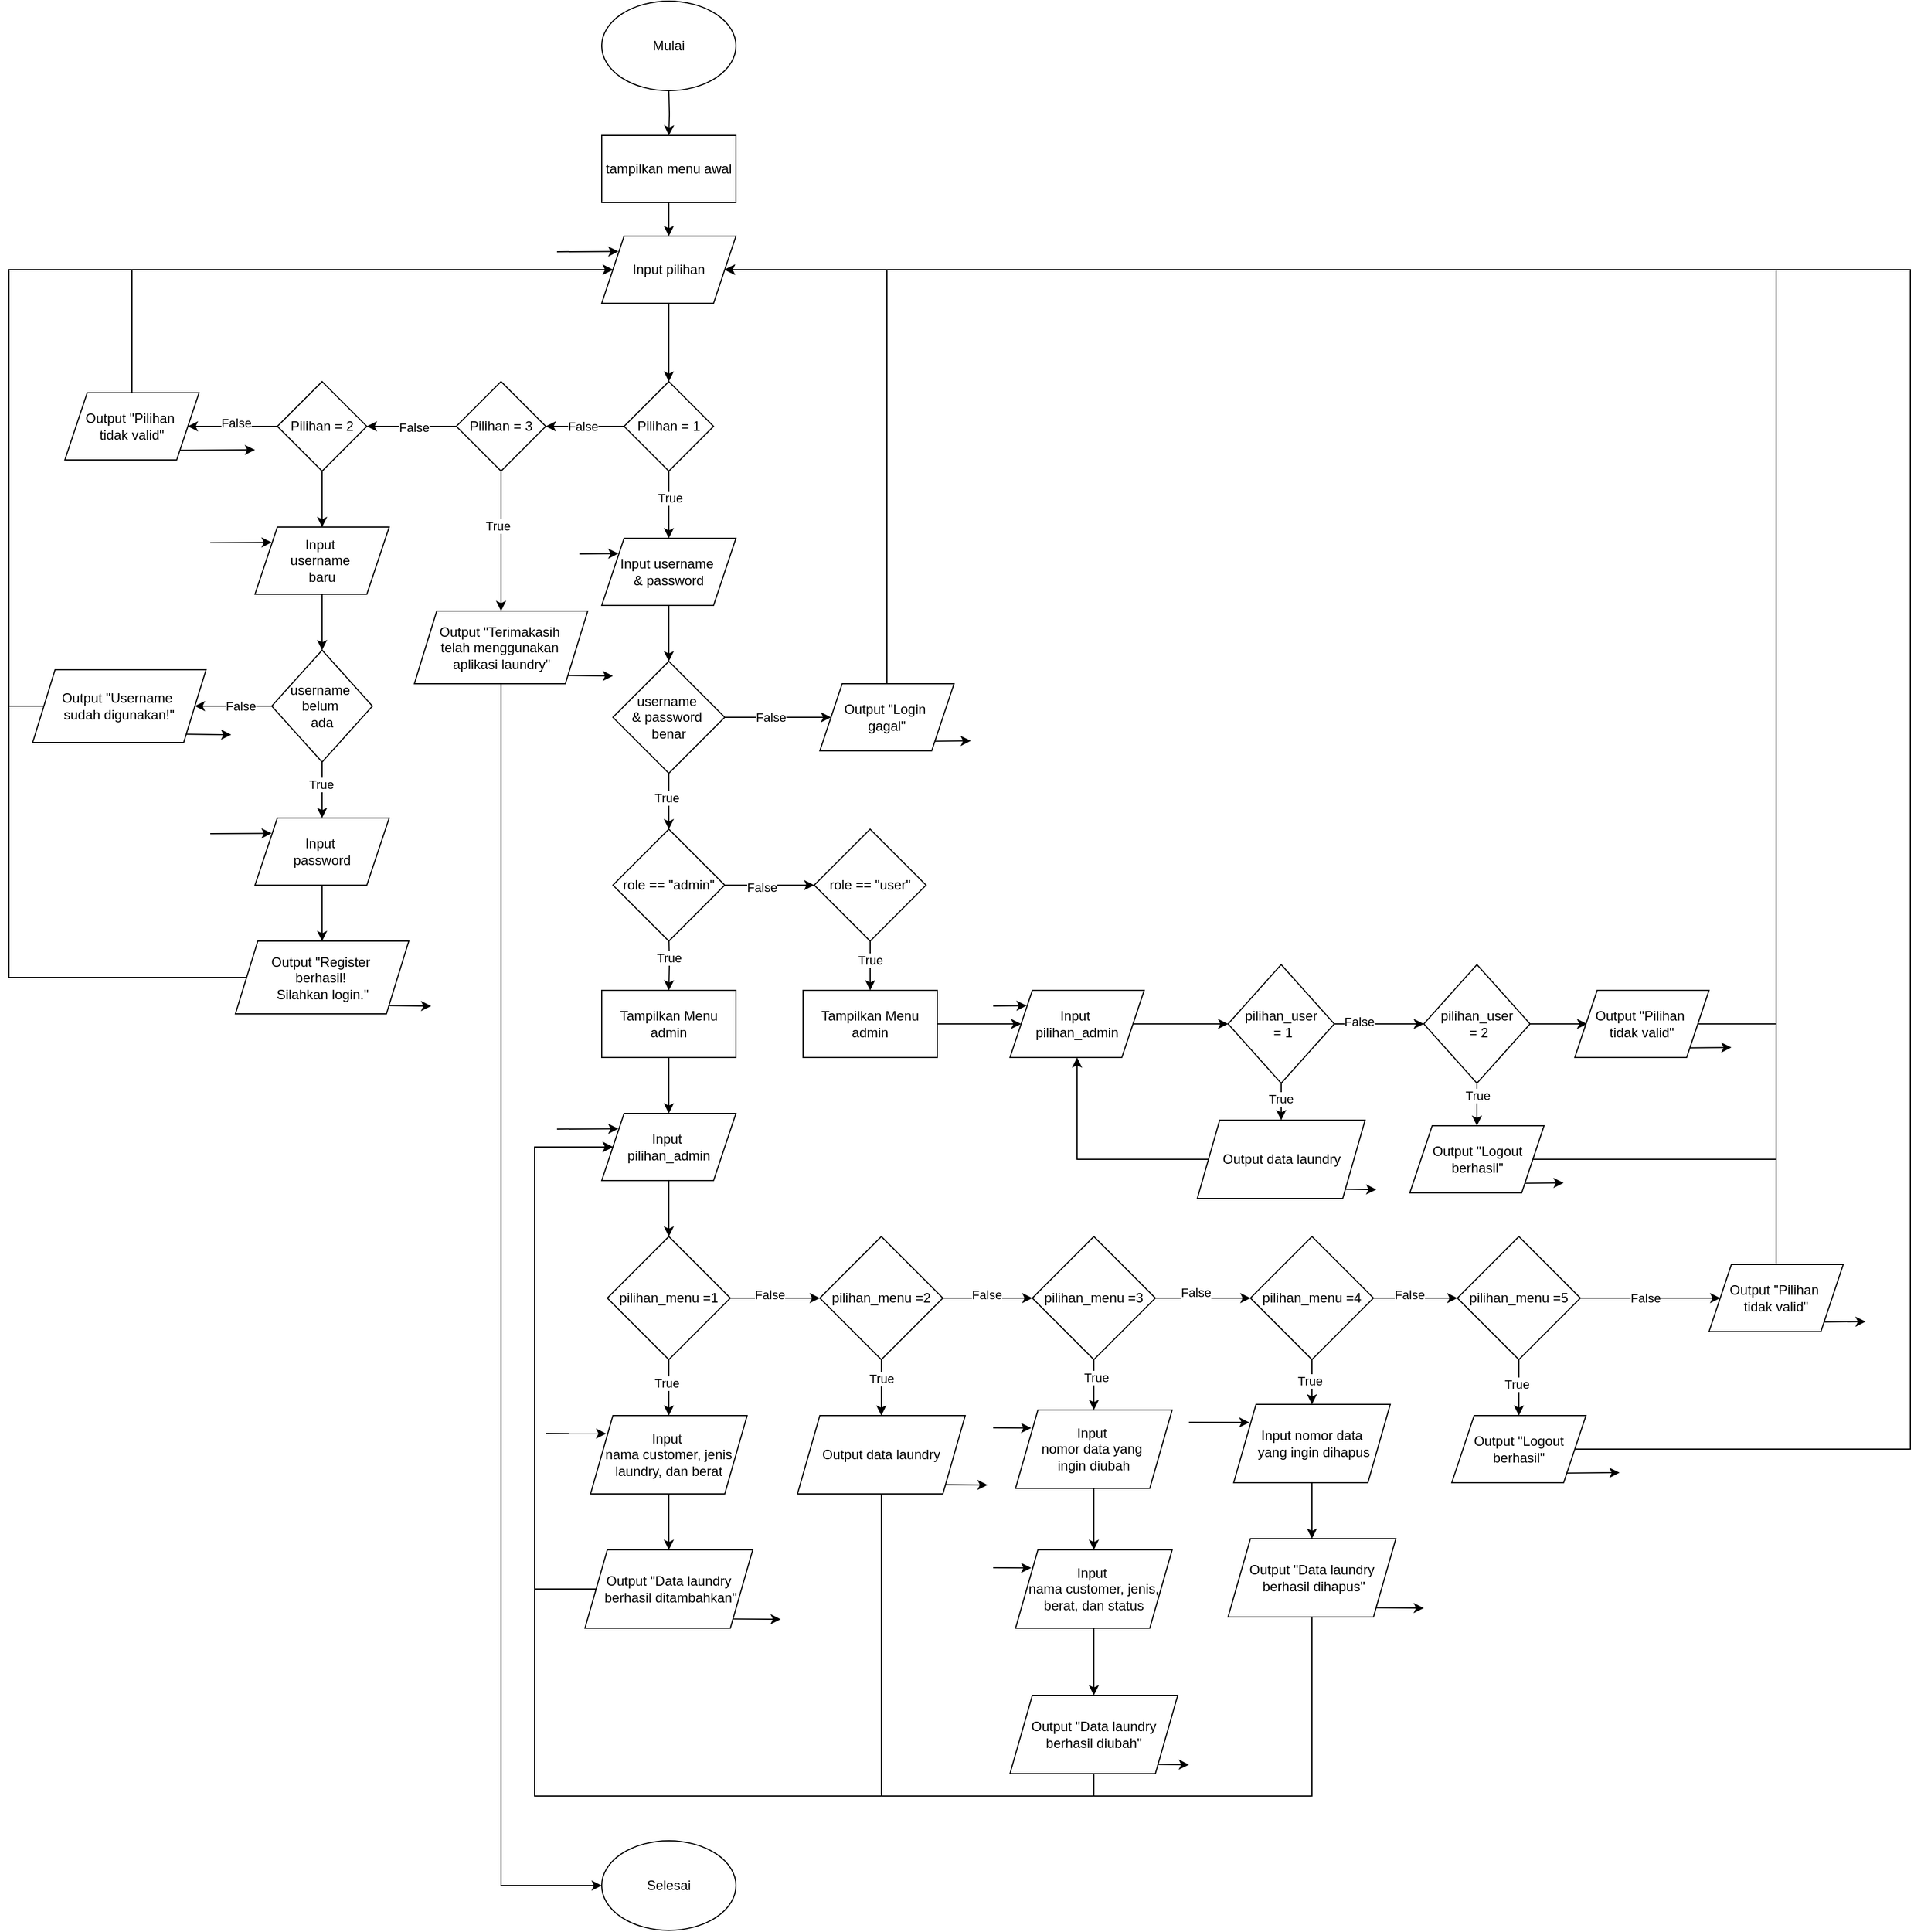 <mxfile version="28.2.7">
  <diagram id="C5RBs43oDa-KdzZeNtuy" name="Page-1">
    <mxGraphModel dx="6770" dy="2595" grid="1" gridSize="10" guides="1" tooltips="1" connect="1" arrows="1" fold="1" page="1" pageScale="1" pageWidth="827" pageHeight="1169" math="0" shadow="0">
      <root>
        <mxCell id="WIyWlLk6GJQsqaUBKTNV-0" />
        <mxCell id="WIyWlLk6GJQsqaUBKTNV-1" parent="WIyWlLk6GJQsqaUBKTNV-0" />
        <mxCell id="lYH2TRCunz8FLxtl9Xpq-0" value="Mulai" style="ellipse;whiteSpace=wrap;html=1;" vertex="1" parent="WIyWlLk6GJQsqaUBKTNV-1">
          <mxGeometry x="560" y="30" width="120" height="80" as="geometry" />
        </mxCell>
        <mxCell id="lYH2TRCunz8FLxtl9Xpq-1" value="" style="edgeStyle=orthogonalEdgeStyle;rounded=0;orthogonalLoop=1;jettySize=auto;html=1;" edge="1" parent="WIyWlLk6GJQsqaUBKTNV-1" target="lYH2TRCunz8FLxtl9Xpq-3">
          <mxGeometry relative="1" as="geometry">
            <mxPoint x="620" y="110" as="sourcePoint" />
          </mxGeometry>
        </mxCell>
        <mxCell id="lYH2TRCunz8FLxtl9Xpq-2" value="" style="edgeStyle=orthogonalEdgeStyle;rounded=0;orthogonalLoop=1;jettySize=auto;html=1;" edge="1" parent="WIyWlLk6GJQsqaUBKTNV-1" source="lYH2TRCunz8FLxtl9Xpq-3" target="lYH2TRCunz8FLxtl9Xpq-5">
          <mxGeometry relative="1" as="geometry" />
        </mxCell>
        <mxCell id="lYH2TRCunz8FLxtl9Xpq-3" value="tampilkan menu awal" style="whiteSpace=wrap;html=1;" vertex="1" parent="WIyWlLk6GJQsqaUBKTNV-1">
          <mxGeometry x="560" y="150" width="120" height="60" as="geometry" />
        </mxCell>
        <mxCell id="lYH2TRCunz8FLxtl9Xpq-4" value="" style="edgeStyle=orthogonalEdgeStyle;rounded=0;orthogonalLoop=1;jettySize=auto;html=1;" edge="1" parent="WIyWlLk6GJQsqaUBKTNV-1" source="lYH2TRCunz8FLxtl9Xpq-5" target="lYH2TRCunz8FLxtl9Xpq-10">
          <mxGeometry relative="1" as="geometry" />
        </mxCell>
        <mxCell id="lYH2TRCunz8FLxtl9Xpq-5" value="Input pilihan" style="shape=parallelogram;perimeter=parallelogramPerimeter;whiteSpace=wrap;html=1;fixedSize=1;" vertex="1" parent="WIyWlLk6GJQsqaUBKTNV-1">
          <mxGeometry x="560" y="240" width="120" height="60" as="geometry" />
        </mxCell>
        <mxCell id="lYH2TRCunz8FLxtl9Xpq-6" style="edgeStyle=orthogonalEdgeStyle;rounded=0;orthogonalLoop=1;jettySize=auto;html=1;exitX=0.5;exitY=1;exitDx=0;exitDy=0;entryX=0.5;entryY=0;entryDx=0;entryDy=0;" edge="1" parent="WIyWlLk6GJQsqaUBKTNV-1" source="lYH2TRCunz8FLxtl9Xpq-10" target="lYH2TRCunz8FLxtl9Xpq-16">
          <mxGeometry relative="1" as="geometry" />
        </mxCell>
        <mxCell id="lYH2TRCunz8FLxtl9Xpq-7" value="True" style="edgeLabel;html=1;align=center;verticalAlign=middle;resizable=0;points=[];" vertex="1" connectable="0" parent="lYH2TRCunz8FLxtl9Xpq-6">
          <mxGeometry x="-0.223" y="1" relative="1" as="geometry">
            <mxPoint as="offset" />
          </mxGeometry>
        </mxCell>
        <mxCell id="lYH2TRCunz8FLxtl9Xpq-8" style="edgeStyle=orthogonalEdgeStyle;rounded=0;orthogonalLoop=1;jettySize=auto;html=1;exitX=0;exitY=0.5;exitDx=0;exitDy=0;entryX=1;entryY=0.5;entryDx=0;entryDy=0;" edge="1" parent="WIyWlLk6GJQsqaUBKTNV-1" source="lYH2TRCunz8FLxtl9Xpq-10" target="lYH2TRCunz8FLxtl9Xpq-92">
          <mxGeometry relative="1" as="geometry" />
        </mxCell>
        <mxCell id="lYH2TRCunz8FLxtl9Xpq-9" value="False" style="edgeLabel;html=1;align=center;verticalAlign=middle;resizable=0;points=[];" vertex="1" connectable="0" parent="lYH2TRCunz8FLxtl9Xpq-8">
          <mxGeometry x="0.053" relative="1" as="geometry">
            <mxPoint as="offset" />
          </mxGeometry>
        </mxCell>
        <mxCell id="lYH2TRCunz8FLxtl9Xpq-10" value="Pilihan = 1" style="rhombus;whiteSpace=wrap;html=1;" vertex="1" parent="WIyWlLk6GJQsqaUBKTNV-1">
          <mxGeometry x="580" y="370" width="80" height="80" as="geometry" />
        </mxCell>
        <mxCell id="lYH2TRCunz8FLxtl9Xpq-11" style="edgeStyle=orthogonalEdgeStyle;rounded=0;orthogonalLoop=1;jettySize=auto;html=1;exitX=0.5;exitY=0;exitDx=0;exitDy=0;entryX=0;entryY=0.5;entryDx=0;entryDy=0;" edge="1" parent="WIyWlLk6GJQsqaUBKTNV-1" source="lYH2TRCunz8FLxtl9Xpq-12" target="lYH2TRCunz8FLxtl9Xpq-5">
          <mxGeometry relative="1" as="geometry">
            <Array as="points">
              <mxPoint x="140" y="270" />
            </Array>
          </mxGeometry>
        </mxCell>
        <mxCell id="lYH2TRCunz8FLxtl9Xpq-12" value="Output &quot;Pilihan&amp;nbsp;&lt;div&gt;tidak valid&quot;&lt;/div&gt;" style="shape=parallelogram;perimeter=parallelogramPerimeter;whiteSpace=wrap;html=1;fixedSize=1;" vertex="1" parent="WIyWlLk6GJQsqaUBKTNV-1">
          <mxGeometry x="80" y="380" width="120" height="60" as="geometry" />
        </mxCell>
        <mxCell id="lYH2TRCunz8FLxtl9Xpq-13" value="" style="endArrow=classic;html=1;rounded=0;entryX=0.124;entryY=0.228;entryDx=0;entryDy=0;entryPerimeter=0;" edge="1" parent="WIyWlLk6GJQsqaUBKTNV-1" target="lYH2TRCunz8FLxtl9Xpq-5">
          <mxGeometry width="50" height="50" relative="1" as="geometry">
            <mxPoint x="520" y="254" as="sourcePoint" />
            <mxPoint x="580" y="250" as="targetPoint" />
          </mxGeometry>
        </mxCell>
        <mxCell id="lYH2TRCunz8FLxtl9Xpq-14" value="" style="endArrow=classic;html=1;rounded=0;exitX=1;exitY=1;exitDx=0;exitDy=0;" edge="1" parent="WIyWlLk6GJQsqaUBKTNV-1" source="lYH2TRCunz8FLxtl9Xpq-12">
          <mxGeometry width="50" height="50" relative="1" as="geometry">
            <mxPoint x="430" y="430" as="sourcePoint" />
            <mxPoint x="250" y="431" as="targetPoint" />
          </mxGeometry>
        </mxCell>
        <mxCell id="lYH2TRCunz8FLxtl9Xpq-15" value="" style="edgeStyle=orthogonalEdgeStyle;rounded=0;orthogonalLoop=1;jettySize=auto;html=1;" edge="1" parent="WIyWlLk6GJQsqaUBKTNV-1" source="lYH2TRCunz8FLxtl9Xpq-16" target="lYH2TRCunz8FLxtl9Xpq-24">
          <mxGeometry relative="1" as="geometry" />
        </mxCell>
        <mxCell id="lYH2TRCunz8FLxtl9Xpq-16" value="Input username&amp;nbsp;&lt;div&gt;&amp;amp; password&lt;/div&gt;" style="shape=parallelogram;perimeter=parallelogramPerimeter;whiteSpace=wrap;html=1;fixedSize=1;" vertex="1" parent="WIyWlLk6GJQsqaUBKTNV-1">
          <mxGeometry x="560" y="510" width="120" height="60" as="geometry" />
        </mxCell>
        <mxCell id="lYH2TRCunz8FLxtl9Xpq-17" value="" style="endArrow=classic;html=1;rounded=0;entryX=0.124;entryY=0.228;entryDx=0;entryDy=0;entryPerimeter=0;" edge="1" parent="WIyWlLk6GJQsqaUBKTNV-1" target="lYH2TRCunz8FLxtl9Xpq-16">
          <mxGeometry width="50" height="50" relative="1" as="geometry">
            <mxPoint x="540" y="524" as="sourcePoint" />
            <mxPoint x="570" y="520" as="targetPoint" />
          </mxGeometry>
        </mxCell>
        <mxCell id="lYH2TRCunz8FLxtl9Xpq-18" value="" style="edgeStyle=orthogonalEdgeStyle;rounded=0;orthogonalLoop=1;jettySize=auto;html=1;" edge="1" parent="WIyWlLk6GJQsqaUBKTNV-1" target="lYH2TRCunz8FLxtl9Xpq-26">
          <mxGeometry relative="1" as="geometry">
            <mxPoint x="620" y="864" as="sourcePoint" />
          </mxGeometry>
        </mxCell>
        <mxCell id="lYH2TRCunz8FLxtl9Xpq-19" value="True" style="edgeLabel;html=1;align=center;verticalAlign=middle;resizable=0;points=[];" vertex="1" connectable="0" parent="lYH2TRCunz8FLxtl9Xpq-18">
          <mxGeometry x="-0.133" y="-1" relative="1" as="geometry">
            <mxPoint y="-1" as="offset" />
          </mxGeometry>
        </mxCell>
        <mxCell id="lYH2TRCunz8FLxtl9Xpq-20" style="edgeStyle=orthogonalEdgeStyle;rounded=0;orthogonalLoop=1;jettySize=auto;html=1;exitX=1;exitY=0.5;exitDx=0;exitDy=0;entryX=0;entryY=0.5;entryDx=0;entryDy=0;" edge="1" parent="WIyWlLk6GJQsqaUBKTNV-1" source="lYH2TRCunz8FLxtl9Xpq-24" target="lYH2TRCunz8FLxtl9Xpq-28">
          <mxGeometry relative="1" as="geometry" />
        </mxCell>
        <mxCell id="lYH2TRCunz8FLxtl9Xpq-21" value="False" style="edgeLabel;html=1;align=center;verticalAlign=middle;resizable=0;points=[];" vertex="1" connectable="0" parent="lYH2TRCunz8FLxtl9Xpq-20">
          <mxGeometry x="-0.269" y="-2" relative="1" as="geometry">
            <mxPoint x="6" y="-2" as="offset" />
          </mxGeometry>
        </mxCell>
        <mxCell id="lYH2TRCunz8FLxtl9Xpq-22" value="" style="edgeStyle=orthogonalEdgeStyle;rounded=0;orthogonalLoop=1;jettySize=auto;html=1;" edge="1" parent="WIyWlLk6GJQsqaUBKTNV-1" source="lYH2TRCunz8FLxtl9Xpq-24" target="lYH2TRCunz8FLxtl9Xpq-121">
          <mxGeometry relative="1" as="geometry" />
        </mxCell>
        <mxCell id="lYH2TRCunz8FLxtl9Xpq-23" value="True" style="edgeLabel;html=1;align=center;verticalAlign=middle;resizable=0;points=[];" vertex="1" connectable="0" parent="lYH2TRCunz8FLxtl9Xpq-22">
          <mxGeometry x="-0.137" y="-2" relative="1" as="geometry">
            <mxPoint as="offset" />
          </mxGeometry>
        </mxCell>
        <mxCell id="lYH2TRCunz8FLxtl9Xpq-24" value="username&amp;nbsp;&lt;div&gt;&amp;amp; password&amp;nbsp;&lt;div&gt;benar&lt;/div&gt;&lt;/div&gt;" style="rhombus;whiteSpace=wrap;html=1;" vertex="1" parent="WIyWlLk6GJQsqaUBKTNV-1">
          <mxGeometry x="570" y="620" width="100" height="100" as="geometry" />
        </mxCell>
        <mxCell id="lYH2TRCunz8FLxtl9Xpq-25" style="edgeStyle=orthogonalEdgeStyle;rounded=0;orthogonalLoop=1;jettySize=auto;html=1;exitX=0.5;exitY=1;exitDx=0;exitDy=0;entryX=0.5;entryY=0;entryDx=0;entryDy=0;" edge="1" parent="WIyWlLk6GJQsqaUBKTNV-1" source="lYH2TRCunz8FLxtl9Xpq-26" target="lYH2TRCunz8FLxtl9Xpq-31">
          <mxGeometry relative="1" as="geometry" />
        </mxCell>
        <mxCell id="lYH2TRCunz8FLxtl9Xpq-26" value="Tampilkan Menu admin" style="whiteSpace=wrap;html=1;" vertex="1" parent="WIyWlLk6GJQsqaUBKTNV-1">
          <mxGeometry x="560" y="914" width="120" height="60" as="geometry" />
        </mxCell>
        <mxCell id="lYH2TRCunz8FLxtl9Xpq-27" style="edgeStyle=orthogonalEdgeStyle;rounded=0;orthogonalLoop=1;jettySize=auto;html=1;exitX=0.5;exitY=0;exitDx=0;exitDy=0;entryX=1;entryY=0.5;entryDx=0;entryDy=0;" edge="1" parent="WIyWlLk6GJQsqaUBKTNV-1" source="lYH2TRCunz8FLxtl9Xpq-28" target="lYH2TRCunz8FLxtl9Xpq-5">
          <mxGeometry relative="1" as="geometry">
            <Array as="points">
              <mxPoint x="815" y="270" />
            </Array>
          </mxGeometry>
        </mxCell>
        <mxCell id="lYH2TRCunz8FLxtl9Xpq-28" value="Output &quot;Login&amp;nbsp;&lt;div&gt;gagal&lt;span style=&quot;background-color: transparent; color: light-dark(rgb(0, 0, 0), rgb(255, 255, 255));&quot;&gt;&quot;&lt;/span&gt;&lt;/div&gt;" style="shape=parallelogram;perimeter=parallelogramPerimeter;whiteSpace=wrap;html=1;fixedSize=1;" vertex="1" parent="WIyWlLk6GJQsqaUBKTNV-1">
          <mxGeometry x="755" y="640" width="120" height="60" as="geometry" />
        </mxCell>
        <mxCell id="lYH2TRCunz8FLxtl9Xpq-29" value="" style="endArrow=classic;html=1;rounded=0;exitX=1;exitY=1;exitDx=0;exitDy=0;" edge="1" parent="WIyWlLk6GJQsqaUBKTNV-1" source="lYH2TRCunz8FLxtl9Xpq-28">
          <mxGeometry width="50" height="50" relative="1" as="geometry">
            <mxPoint x="920" y="680" as="sourcePoint" />
            <mxPoint x="890" y="691" as="targetPoint" />
          </mxGeometry>
        </mxCell>
        <mxCell id="lYH2TRCunz8FLxtl9Xpq-30" value="" style="edgeStyle=orthogonalEdgeStyle;rounded=0;orthogonalLoop=1;jettySize=auto;html=1;" edge="1" parent="WIyWlLk6GJQsqaUBKTNV-1" source="lYH2TRCunz8FLxtl9Xpq-31" target="lYH2TRCunz8FLxtl9Xpq-37">
          <mxGeometry relative="1" as="geometry" />
        </mxCell>
        <mxCell id="lYH2TRCunz8FLxtl9Xpq-31" value="Input&amp;nbsp;&lt;div&gt;pilihan_admin&lt;/div&gt;" style="shape=parallelogram;perimeter=parallelogramPerimeter;whiteSpace=wrap;html=1;fixedSize=1;" vertex="1" parent="WIyWlLk6GJQsqaUBKTNV-1">
          <mxGeometry x="560" y="1024" width="120" height="60" as="geometry" />
        </mxCell>
        <mxCell id="lYH2TRCunz8FLxtl9Xpq-32" value="" style="endArrow=classic;html=1;rounded=0;entryX=0.124;entryY=0.228;entryDx=0;entryDy=0;entryPerimeter=0;" edge="1" parent="WIyWlLk6GJQsqaUBKTNV-1" target="lYH2TRCunz8FLxtl9Xpq-31">
          <mxGeometry width="50" height="50" relative="1" as="geometry">
            <mxPoint x="520" y="1038" as="sourcePoint" />
            <mxPoint x="560" y="1034" as="targetPoint" />
          </mxGeometry>
        </mxCell>
        <mxCell id="lYH2TRCunz8FLxtl9Xpq-33" value="" style="edgeStyle=orthogonalEdgeStyle;rounded=0;orthogonalLoop=1;jettySize=auto;html=1;" edge="1" parent="WIyWlLk6GJQsqaUBKTNV-1" source="lYH2TRCunz8FLxtl9Xpq-37" target="lYH2TRCunz8FLxtl9Xpq-42">
          <mxGeometry relative="1" as="geometry" />
        </mxCell>
        <mxCell id="lYH2TRCunz8FLxtl9Xpq-34" value="False" style="edgeLabel;html=1;align=center;verticalAlign=middle;resizable=0;points=[];" vertex="1" connectable="0" parent="lYH2TRCunz8FLxtl9Xpq-33">
          <mxGeometry x="-0.126" y="3" relative="1" as="geometry">
            <mxPoint as="offset" />
          </mxGeometry>
        </mxCell>
        <mxCell id="lYH2TRCunz8FLxtl9Xpq-35" style="edgeStyle=orthogonalEdgeStyle;rounded=0;orthogonalLoop=1;jettySize=auto;html=1;exitX=0.5;exitY=1;exitDx=0;exitDy=0;entryX=0.5;entryY=0;entryDx=0;entryDy=0;" edge="1" parent="WIyWlLk6GJQsqaUBKTNV-1" source="lYH2TRCunz8FLxtl9Xpq-37" target="lYH2TRCunz8FLxtl9Xpq-65">
          <mxGeometry relative="1" as="geometry" />
        </mxCell>
        <mxCell id="lYH2TRCunz8FLxtl9Xpq-36" value="True" style="edgeLabel;html=1;align=center;verticalAlign=middle;resizable=0;points=[];" vertex="1" connectable="0" parent="lYH2TRCunz8FLxtl9Xpq-35">
          <mxGeometry x="-0.178" y="-2" relative="1" as="geometry">
            <mxPoint as="offset" />
          </mxGeometry>
        </mxCell>
        <mxCell id="lYH2TRCunz8FLxtl9Xpq-37" value="pilihan_menu =1" style="rhombus;whiteSpace=wrap;html=1;" vertex="1" parent="WIyWlLk6GJQsqaUBKTNV-1">
          <mxGeometry x="565" y="1134" width="110" height="110" as="geometry" />
        </mxCell>
        <mxCell id="lYH2TRCunz8FLxtl9Xpq-38" value="" style="edgeStyle=orthogonalEdgeStyle;rounded=0;orthogonalLoop=1;jettySize=auto;html=1;" edge="1" parent="WIyWlLk6GJQsqaUBKTNV-1" source="lYH2TRCunz8FLxtl9Xpq-42" target="lYH2TRCunz8FLxtl9Xpq-47">
          <mxGeometry relative="1" as="geometry" />
        </mxCell>
        <mxCell id="lYH2TRCunz8FLxtl9Xpq-39" value="False" style="edgeLabel;html=1;align=center;verticalAlign=middle;resizable=0;points=[];" vertex="1" connectable="0" parent="lYH2TRCunz8FLxtl9Xpq-38">
          <mxGeometry x="-0.03" y="3" relative="1" as="geometry">
            <mxPoint as="offset" />
          </mxGeometry>
        </mxCell>
        <mxCell id="lYH2TRCunz8FLxtl9Xpq-40" style="edgeStyle=orthogonalEdgeStyle;rounded=0;orthogonalLoop=1;jettySize=auto;html=1;exitX=0.5;exitY=1;exitDx=0;exitDy=0;entryX=0.5;entryY=0;entryDx=0;entryDy=0;" edge="1" parent="WIyWlLk6GJQsqaUBKTNV-1" source="lYH2TRCunz8FLxtl9Xpq-42" target="lYH2TRCunz8FLxtl9Xpq-71">
          <mxGeometry relative="1" as="geometry" />
        </mxCell>
        <mxCell id="lYH2TRCunz8FLxtl9Xpq-41" value="True" style="edgeLabel;html=1;align=center;verticalAlign=middle;resizable=0;points=[];" vertex="1" connectable="0" parent="lYH2TRCunz8FLxtl9Xpq-40">
          <mxGeometry x="-0.318" relative="1" as="geometry">
            <mxPoint as="offset" />
          </mxGeometry>
        </mxCell>
        <mxCell id="lYH2TRCunz8FLxtl9Xpq-42" value="pilihan_menu =2" style="rhombus;whiteSpace=wrap;html=1;" vertex="1" parent="WIyWlLk6GJQsqaUBKTNV-1">
          <mxGeometry x="755" y="1134" width="110" height="110" as="geometry" />
        </mxCell>
        <mxCell id="lYH2TRCunz8FLxtl9Xpq-43" value="" style="edgeStyle=orthogonalEdgeStyle;rounded=0;orthogonalLoop=1;jettySize=auto;html=1;" edge="1" parent="WIyWlLk6GJQsqaUBKTNV-1" source="lYH2TRCunz8FLxtl9Xpq-47" target="lYH2TRCunz8FLxtl9Xpq-52">
          <mxGeometry relative="1" as="geometry" />
        </mxCell>
        <mxCell id="lYH2TRCunz8FLxtl9Xpq-44" value="False" style="edgeLabel;html=1;align=center;verticalAlign=middle;resizable=0;points=[];" vertex="1" connectable="0" parent="lYH2TRCunz8FLxtl9Xpq-43">
          <mxGeometry x="-0.164" y="5" relative="1" as="geometry">
            <mxPoint as="offset" />
          </mxGeometry>
        </mxCell>
        <mxCell id="lYH2TRCunz8FLxtl9Xpq-45" style="edgeStyle=orthogonalEdgeStyle;rounded=0;orthogonalLoop=1;jettySize=auto;html=1;exitX=0.5;exitY=1;exitDx=0;exitDy=0;entryX=0.5;entryY=0;entryDx=0;entryDy=0;" edge="1" parent="WIyWlLk6GJQsqaUBKTNV-1" source="lYH2TRCunz8FLxtl9Xpq-47" target="lYH2TRCunz8FLxtl9Xpq-74">
          <mxGeometry relative="1" as="geometry" />
        </mxCell>
        <mxCell id="lYH2TRCunz8FLxtl9Xpq-46" value="True" style="edgeLabel;html=1;align=center;verticalAlign=middle;resizable=0;points=[];" vertex="1" connectable="0" parent="lYH2TRCunz8FLxtl9Xpq-45">
          <mxGeometry x="-0.28" y="2" relative="1" as="geometry">
            <mxPoint as="offset" />
          </mxGeometry>
        </mxCell>
        <mxCell id="lYH2TRCunz8FLxtl9Xpq-47" value="pilihan_menu =3" style="rhombus;whiteSpace=wrap;html=1;" vertex="1" parent="WIyWlLk6GJQsqaUBKTNV-1">
          <mxGeometry x="945" y="1134" width="110" height="110" as="geometry" />
        </mxCell>
        <mxCell id="lYH2TRCunz8FLxtl9Xpq-48" value="" style="edgeStyle=orthogonalEdgeStyle;rounded=0;orthogonalLoop=1;jettySize=auto;html=1;" edge="1" parent="WIyWlLk6GJQsqaUBKTNV-1" source="lYH2TRCunz8FLxtl9Xpq-52" target="lYH2TRCunz8FLxtl9Xpq-57">
          <mxGeometry relative="1" as="geometry" />
        </mxCell>
        <mxCell id="lYH2TRCunz8FLxtl9Xpq-49" value="False" style="edgeLabel;html=1;align=center;verticalAlign=middle;resizable=0;points=[];" vertex="1" connectable="0" parent="lYH2TRCunz8FLxtl9Xpq-48">
          <mxGeometry x="-0.145" y="3" relative="1" as="geometry">
            <mxPoint as="offset" />
          </mxGeometry>
        </mxCell>
        <mxCell id="lYH2TRCunz8FLxtl9Xpq-50" style="edgeStyle=orthogonalEdgeStyle;rounded=0;orthogonalLoop=1;jettySize=auto;html=1;exitX=0.5;exitY=1;exitDx=0;exitDy=0;entryX=0.5;entryY=0;entryDx=0;entryDy=0;" edge="1" parent="WIyWlLk6GJQsqaUBKTNV-1" source="lYH2TRCunz8FLxtl9Xpq-52" target="lYH2TRCunz8FLxtl9Xpq-83">
          <mxGeometry relative="1" as="geometry" />
        </mxCell>
        <mxCell id="lYH2TRCunz8FLxtl9Xpq-51" value="True" style="edgeLabel;html=1;align=center;verticalAlign=middle;resizable=0;points=[];" vertex="1" connectable="0" parent="lYH2TRCunz8FLxtl9Xpq-50">
          <mxGeometry x="-0.06" y="-2" relative="1" as="geometry">
            <mxPoint as="offset" />
          </mxGeometry>
        </mxCell>
        <mxCell id="lYH2TRCunz8FLxtl9Xpq-52" value="pilihan_menu =4" style="rhombus;whiteSpace=wrap;html=1;" vertex="1" parent="WIyWlLk6GJQsqaUBKTNV-1">
          <mxGeometry x="1140" y="1134" width="110" height="110" as="geometry" />
        </mxCell>
        <mxCell id="lYH2TRCunz8FLxtl9Xpq-53" style="edgeStyle=orthogonalEdgeStyle;rounded=0;orthogonalLoop=1;jettySize=auto;html=1;exitX=1;exitY=0.5;exitDx=0;exitDy=0;entryX=0;entryY=0.5;entryDx=0;entryDy=0;" edge="1" parent="WIyWlLk6GJQsqaUBKTNV-1" source="lYH2TRCunz8FLxtl9Xpq-57" target="lYH2TRCunz8FLxtl9Xpq-59">
          <mxGeometry relative="1" as="geometry" />
        </mxCell>
        <mxCell id="lYH2TRCunz8FLxtl9Xpq-54" value="False" style="edgeLabel;html=1;align=center;verticalAlign=middle;resizable=0;points=[];" vertex="1" connectable="0" parent="lYH2TRCunz8FLxtl9Xpq-53">
          <mxGeometry x="-0.07" relative="1" as="geometry">
            <mxPoint as="offset" />
          </mxGeometry>
        </mxCell>
        <mxCell id="lYH2TRCunz8FLxtl9Xpq-55" style="edgeStyle=orthogonalEdgeStyle;rounded=0;orthogonalLoop=1;jettySize=auto;html=1;exitX=0.5;exitY=1;exitDx=0;exitDy=0;entryX=0.5;entryY=0;entryDx=0;entryDy=0;" edge="1" parent="WIyWlLk6GJQsqaUBKTNV-1" source="lYH2TRCunz8FLxtl9Xpq-57" target="lYH2TRCunz8FLxtl9Xpq-62">
          <mxGeometry relative="1" as="geometry" />
        </mxCell>
        <mxCell id="lYH2TRCunz8FLxtl9Xpq-56" value="True" style="edgeLabel;html=1;align=center;verticalAlign=middle;resizable=0;points=[];" vertex="1" connectable="0" parent="lYH2TRCunz8FLxtl9Xpq-55">
          <mxGeometry x="-0.144" y="-2" relative="1" as="geometry">
            <mxPoint as="offset" />
          </mxGeometry>
        </mxCell>
        <mxCell id="lYH2TRCunz8FLxtl9Xpq-57" value="pilihan_menu =5" style="rhombus;whiteSpace=wrap;html=1;" vertex="1" parent="WIyWlLk6GJQsqaUBKTNV-1">
          <mxGeometry x="1325" y="1134" width="110" height="110" as="geometry" />
        </mxCell>
        <mxCell id="lYH2TRCunz8FLxtl9Xpq-58" style="edgeStyle=orthogonalEdgeStyle;rounded=0;orthogonalLoop=1;jettySize=auto;html=1;exitX=0.5;exitY=0;exitDx=0;exitDy=0;entryX=1;entryY=0.5;entryDx=0;entryDy=0;" edge="1" parent="WIyWlLk6GJQsqaUBKTNV-1" source="lYH2TRCunz8FLxtl9Xpq-59" target="lYH2TRCunz8FLxtl9Xpq-5">
          <mxGeometry relative="1" as="geometry">
            <mxPoint x="720" y="300" as="targetPoint" />
            <Array as="points">
              <mxPoint x="1610" y="270" />
            </Array>
          </mxGeometry>
        </mxCell>
        <mxCell id="lYH2TRCunz8FLxtl9Xpq-59" value="Output &quot;Pilihan&amp;nbsp;&lt;div&gt;tidak valid&quot;&lt;/div&gt;" style="shape=parallelogram;perimeter=parallelogramPerimeter;whiteSpace=wrap;html=1;fixedSize=1;" vertex="1" parent="WIyWlLk6GJQsqaUBKTNV-1">
          <mxGeometry x="1550" y="1159" width="120" height="60" as="geometry" />
        </mxCell>
        <mxCell id="lYH2TRCunz8FLxtl9Xpq-60" value="" style="endArrow=classic;html=1;rounded=0;exitX=1;exitY=1;exitDx=0;exitDy=0;" edge="1" parent="WIyWlLk6GJQsqaUBKTNV-1" source="lYH2TRCunz8FLxtl9Xpq-59">
          <mxGeometry width="50" height="50" relative="1" as="geometry">
            <mxPoint x="1620" y="1209" as="sourcePoint" />
            <mxPoint x="1690" y="1210" as="targetPoint" />
          </mxGeometry>
        </mxCell>
        <mxCell id="lYH2TRCunz8FLxtl9Xpq-61" style="edgeStyle=orthogonalEdgeStyle;rounded=0;orthogonalLoop=1;jettySize=auto;html=1;exitX=1;exitY=0.5;exitDx=0;exitDy=0;entryX=1;entryY=0.5;entryDx=0;entryDy=0;" edge="1" parent="WIyWlLk6GJQsqaUBKTNV-1" source="lYH2TRCunz8FLxtl9Xpq-62" target="lYH2TRCunz8FLxtl9Xpq-5">
          <mxGeometry relative="1" as="geometry">
            <Array as="points">
              <mxPoint x="1730" y="1324" />
              <mxPoint x="1730" y="270" />
            </Array>
          </mxGeometry>
        </mxCell>
        <mxCell id="lYH2TRCunz8FLxtl9Xpq-62" value="Output &quot;Logout berhasil&lt;span style=&quot;background-color: transparent; color: light-dark(rgb(0, 0, 0), rgb(255, 255, 255));&quot;&gt;&quot;&lt;/span&gt;" style="shape=parallelogram;perimeter=parallelogramPerimeter;whiteSpace=wrap;html=1;fixedSize=1;" vertex="1" parent="WIyWlLk6GJQsqaUBKTNV-1">
          <mxGeometry x="1320" y="1294" width="120" height="60" as="geometry" />
        </mxCell>
        <mxCell id="lYH2TRCunz8FLxtl9Xpq-63" value="" style="endArrow=classic;html=1;rounded=0;exitX=1;exitY=1;exitDx=0;exitDy=0;" edge="1" parent="WIyWlLk6GJQsqaUBKTNV-1" source="lYH2TRCunz8FLxtl9Xpq-62">
          <mxGeometry width="50" height="50" relative="1" as="geometry">
            <mxPoint x="1420" y="1344" as="sourcePoint" />
            <mxPoint x="1470" y="1345" as="targetPoint" />
          </mxGeometry>
        </mxCell>
        <mxCell id="lYH2TRCunz8FLxtl9Xpq-64" style="edgeStyle=orthogonalEdgeStyle;rounded=0;orthogonalLoop=1;jettySize=auto;html=1;exitX=0.5;exitY=1;exitDx=0;exitDy=0;entryX=0.5;entryY=0;entryDx=0;entryDy=0;" edge="1" parent="WIyWlLk6GJQsqaUBKTNV-1" source="lYH2TRCunz8FLxtl9Xpq-65" target="lYH2TRCunz8FLxtl9Xpq-68">
          <mxGeometry relative="1" as="geometry" />
        </mxCell>
        <mxCell id="lYH2TRCunz8FLxtl9Xpq-65" value="Input&amp;nbsp;&lt;div&gt;nama customer, jenis laundry, dan berat&lt;/div&gt;" style="shape=parallelogram;perimeter=parallelogramPerimeter;whiteSpace=wrap;html=1;fixedSize=1;" vertex="1" parent="WIyWlLk6GJQsqaUBKTNV-1">
          <mxGeometry x="550" y="1294" width="140" height="70" as="geometry" />
        </mxCell>
        <mxCell id="lYH2TRCunz8FLxtl9Xpq-66" value="" style="endArrow=classic;html=1;rounded=0;entryX=0.1;entryY=0.231;entryDx=0;entryDy=0;entryPerimeter=0;" edge="1" parent="WIyWlLk6GJQsqaUBKTNV-1" target="lYH2TRCunz8FLxtl9Xpq-65">
          <mxGeometry width="50" height="50" relative="1" as="geometry">
            <mxPoint x="510" y="1310" as="sourcePoint" />
            <mxPoint x="550" y="1304" as="targetPoint" />
          </mxGeometry>
        </mxCell>
        <mxCell id="lYH2TRCunz8FLxtl9Xpq-67" style="edgeStyle=orthogonalEdgeStyle;rounded=0;orthogonalLoop=1;jettySize=auto;html=1;exitX=0;exitY=0.5;exitDx=0;exitDy=0;entryX=0;entryY=0.5;entryDx=0;entryDy=0;" edge="1" parent="WIyWlLk6GJQsqaUBKTNV-1" source="lYH2TRCunz8FLxtl9Xpq-68" target="lYH2TRCunz8FLxtl9Xpq-31">
          <mxGeometry relative="1" as="geometry">
            <Array as="points">
              <mxPoint x="500" y="1449" />
              <mxPoint x="500" y="1054" />
            </Array>
          </mxGeometry>
        </mxCell>
        <mxCell id="lYH2TRCunz8FLxtl9Xpq-68" value="Output &quot;Data laundry&lt;div&gt;&amp;nbsp;berhasil ditambahkan&lt;span style=&quot;background-color: transparent; color: light-dark(rgb(0, 0, 0), rgb(255, 255, 255));&quot;&gt;&quot;&lt;/span&gt;&lt;/div&gt;" style="shape=parallelogram;perimeter=parallelogramPerimeter;whiteSpace=wrap;html=1;fixedSize=1;" vertex="1" parent="WIyWlLk6GJQsqaUBKTNV-1">
          <mxGeometry x="545" y="1414" width="150" height="70" as="geometry" />
        </mxCell>
        <mxCell id="lYH2TRCunz8FLxtl9Xpq-69" value="" style="endArrow=classic;html=1;rounded=0;exitX=1;exitY=1;exitDx=0;exitDy=0;" edge="1" parent="WIyWlLk6GJQsqaUBKTNV-1" source="lYH2TRCunz8FLxtl9Xpq-68">
          <mxGeometry width="50" height="50" relative="1" as="geometry">
            <mxPoint x="640" y="1464" as="sourcePoint" />
            <mxPoint x="720" y="1476" as="targetPoint" />
          </mxGeometry>
        </mxCell>
        <mxCell id="lYH2TRCunz8FLxtl9Xpq-70" style="edgeStyle=orthogonalEdgeStyle;rounded=0;orthogonalLoop=1;jettySize=auto;html=1;exitX=0.5;exitY=1;exitDx=0;exitDy=0;entryX=0;entryY=0.5;entryDx=0;entryDy=0;" edge="1" parent="WIyWlLk6GJQsqaUBKTNV-1" source="lYH2TRCunz8FLxtl9Xpq-71" target="lYH2TRCunz8FLxtl9Xpq-31">
          <mxGeometry relative="1" as="geometry">
            <Array as="points">
              <mxPoint x="810" y="1634" />
              <mxPoint x="500" y="1634" />
              <mxPoint x="500" y="1054" />
            </Array>
          </mxGeometry>
        </mxCell>
        <mxCell id="lYH2TRCunz8FLxtl9Xpq-71" value="Output data laundry" style="shape=parallelogram;perimeter=parallelogramPerimeter;whiteSpace=wrap;html=1;fixedSize=1;" vertex="1" parent="WIyWlLk6GJQsqaUBKTNV-1">
          <mxGeometry x="735" y="1294" width="150" height="70" as="geometry" />
        </mxCell>
        <mxCell id="lYH2TRCunz8FLxtl9Xpq-72" value="" style="endArrow=classic;html=1;rounded=0;exitX=1;exitY=1;exitDx=0;exitDy=0;" edge="1" parent="WIyWlLk6GJQsqaUBKTNV-1" source="lYH2TRCunz8FLxtl9Xpq-71">
          <mxGeometry width="50" height="50" relative="1" as="geometry">
            <mxPoint x="825" y="1344" as="sourcePoint" />
            <mxPoint x="905" y="1356" as="targetPoint" />
          </mxGeometry>
        </mxCell>
        <mxCell id="lYH2TRCunz8FLxtl9Xpq-73" style="edgeStyle=orthogonalEdgeStyle;rounded=0;orthogonalLoop=1;jettySize=auto;html=1;exitX=0.5;exitY=1;exitDx=0;exitDy=0;entryX=0.5;entryY=0;entryDx=0;entryDy=0;" edge="1" parent="WIyWlLk6GJQsqaUBKTNV-1" source="lYH2TRCunz8FLxtl9Xpq-74" target="lYH2TRCunz8FLxtl9Xpq-77">
          <mxGeometry relative="1" as="geometry" />
        </mxCell>
        <mxCell id="lYH2TRCunz8FLxtl9Xpq-74" value="Input&amp;nbsp;&lt;div&gt;nomor data yang&amp;nbsp;&lt;/div&gt;&lt;div&gt;ingin diubah&lt;/div&gt;" style="shape=parallelogram;perimeter=parallelogramPerimeter;whiteSpace=wrap;html=1;fixedSize=1;" vertex="1" parent="WIyWlLk6GJQsqaUBKTNV-1">
          <mxGeometry x="930" y="1289" width="140" height="70" as="geometry" />
        </mxCell>
        <mxCell id="lYH2TRCunz8FLxtl9Xpq-75" value="" style="endArrow=classic;html=1;rounded=0;entryX=0.1;entryY=0.231;entryDx=0;entryDy=0;entryPerimeter=0;" edge="1" parent="WIyWlLk6GJQsqaUBKTNV-1" target="lYH2TRCunz8FLxtl9Xpq-74">
          <mxGeometry width="50" height="50" relative="1" as="geometry">
            <mxPoint x="910" y="1305" as="sourcePoint" />
            <mxPoint x="925" y="1299" as="targetPoint" />
          </mxGeometry>
        </mxCell>
        <mxCell id="lYH2TRCunz8FLxtl9Xpq-76" style="edgeStyle=orthogonalEdgeStyle;rounded=0;orthogonalLoop=1;jettySize=auto;html=1;exitX=0.5;exitY=1;exitDx=0;exitDy=0;entryX=0.5;entryY=0;entryDx=0;entryDy=0;" edge="1" parent="WIyWlLk6GJQsqaUBKTNV-1" source="lYH2TRCunz8FLxtl9Xpq-77" target="lYH2TRCunz8FLxtl9Xpq-80">
          <mxGeometry relative="1" as="geometry" />
        </mxCell>
        <mxCell id="lYH2TRCunz8FLxtl9Xpq-77" value="Input&amp;nbsp;&lt;div&gt;nama customer, jenis, berat, dan status&lt;/div&gt;" style="shape=parallelogram;perimeter=parallelogramPerimeter;whiteSpace=wrap;html=1;fixedSize=1;" vertex="1" parent="WIyWlLk6GJQsqaUBKTNV-1">
          <mxGeometry x="930" y="1414" width="140" height="70" as="geometry" />
        </mxCell>
        <mxCell id="lYH2TRCunz8FLxtl9Xpq-78" value="" style="endArrow=classic;html=1;rounded=0;entryX=0.1;entryY=0.231;entryDx=0;entryDy=0;entryPerimeter=0;" edge="1" parent="WIyWlLk6GJQsqaUBKTNV-1" target="lYH2TRCunz8FLxtl9Xpq-77">
          <mxGeometry width="50" height="50" relative="1" as="geometry">
            <mxPoint x="910" y="1430" as="sourcePoint" />
            <mxPoint x="925" y="1424" as="targetPoint" />
          </mxGeometry>
        </mxCell>
        <mxCell id="lYH2TRCunz8FLxtl9Xpq-79" style="edgeStyle=orthogonalEdgeStyle;rounded=0;orthogonalLoop=1;jettySize=auto;html=1;exitX=0.5;exitY=1;exitDx=0;exitDy=0;entryX=0;entryY=0.5;entryDx=0;entryDy=0;" edge="1" parent="WIyWlLk6GJQsqaUBKTNV-1" source="lYH2TRCunz8FLxtl9Xpq-80" target="lYH2TRCunz8FLxtl9Xpq-31">
          <mxGeometry relative="1" as="geometry">
            <Array as="points">
              <mxPoint x="1000" y="1634" />
              <mxPoint x="500" y="1634" />
              <mxPoint x="500" y="1054" />
            </Array>
          </mxGeometry>
        </mxCell>
        <mxCell id="lYH2TRCunz8FLxtl9Xpq-80" value="Output &quot;Data laundry berhasil diubah&quot;" style="shape=parallelogram;perimeter=parallelogramPerimeter;whiteSpace=wrap;html=1;fixedSize=1;" vertex="1" parent="WIyWlLk6GJQsqaUBKTNV-1">
          <mxGeometry x="925" y="1544" width="150" height="70" as="geometry" />
        </mxCell>
        <mxCell id="lYH2TRCunz8FLxtl9Xpq-81" value="" style="endArrow=classic;html=1;rounded=0;exitX=1;exitY=1;exitDx=0;exitDy=0;" edge="1" parent="WIyWlLk6GJQsqaUBKTNV-1" source="lYH2TRCunz8FLxtl9Xpq-80">
          <mxGeometry width="50" height="50" relative="1" as="geometry">
            <mxPoint x="1005" y="1594" as="sourcePoint" />
            <mxPoint x="1085" y="1606" as="targetPoint" />
          </mxGeometry>
        </mxCell>
        <mxCell id="lYH2TRCunz8FLxtl9Xpq-82" style="edgeStyle=orthogonalEdgeStyle;rounded=0;orthogonalLoop=1;jettySize=auto;html=1;exitX=0.5;exitY=1;exitDx=0;exitDy=0;entryX=0.5;entryY=0;entryDx=0;entryDy=0;" edge="1" parent="WIyWlLk6GJQsqaUBKTNV-1" source="lYH2TRCunz8FLxtl9Xpq-83" target="lYH2TRCunz8FLxtl9Xpq-86">
          <mxGeometry relative="1" as="geometry" />
        </mxCell>
        <mxCell id="lYH2TRCunz8FLxtl9Xpq-83" value="Input nomor data&lt;div&gt;&amp;nbsp;yang ingin dihapus&lt;/div&gt;" style="shape=parallelogram;perimeter=parallelogramPerimeter;whiteSpace=wrap;html=1;fixedSize=1;" vertex="1" parent="WIyWlLk6GJQsqaUBKTNV-1">
          <mxGeometry x="1125" y="1284" width="140" height="70" as="geometry" />
        </mxCell>
        <mxCell id="lYH2TRCunz8FLxtl9Xpq-84" value="" style="endArrow=classic;html=1;rounded=0;entryX=0.1;entryY=0.231;entryDx=0;entryDy=0;entryPerimeter=0;" edge="1" parent="WIyWlLk6GJQsqaUBKTNV-1" target="lYH2TRCunz8FLxtl9Xpq-83">
          <mxGeometry width="50" height="50" relative="1" as="geometry">
            <mxPoint x="1085" y="1300" as="sourcePoint" />
            <mxPoint x="1125" y="1294" as="targetPoint" />
          </mxGeometry>
        </mxCell>
        <mxCell id="lYH2TRCunz8FLxtl9Xpq-85" style="edgeStyle=orthogonalEdgeStyle;rounded=0;orthogonalLoop=1;jettySize=auto;html=1;exitX=0.5;exitY=1;exitDx=0;exitDy=0;entryX=0;entryY=0.5;entryDx=0;entryDy=0;" edge="1" parent="WIyWlLk6GJQsqaUBKTNV-1" source="lYH2TRCunz8FLxtl9Xpq-86" target="lYH2TRCunz8FLxtl9Xpq-31">
          <mxGeometry relative="1" as="geometry">
            <Array as="points">
              <mxPoint x="1195" y="1634" />
              <mxPoint x="500" y="1634" />
              <mxPoint x="500" y="1054" />
            </Array>
          </mxGeometry>
        </mxCell>
        <mxCell id="lYH2TRCunz8FLxtl9Xpq-86" value="Output &quot;Data laundry&lt;div&gt;&amp;nbsp;berhasil dihapus&lt;span style=&quot;background-color: transparent; color: light-dark(rgb(0, 0, 0), rgb(255, 255, 255));&quot;&gt;&quot;&lt;/span&gt;&lt;/div&gt;" style="shape=parallelogram;perimeter=parallelogramPerimeter;whiteSpace=wrap;html=1;fixedSize=1;" vertex="1" parent="WIyWlLk6GJQsqaUBKTNV-1">
          <mxGeometry x="1120" y="1404" width="150" height="70" as="geometry" />
        </mxCell>
        <mxCell id="lYH2TRCunz8FLxtl9Xpq-87" value="" style="endArrow=classic;html=1;rounded=0;exitX=1;exitY=1;exitDx=0;exitDy=0;" edge="1" parent="WIyWlLk6GJQsqaUBKTNV-1" source="lYH2TRCunz8FLxtl9Xpq-86">
          <mxGeometry width="50" height="50" relative="1" as="geometry">
            <mxPoint x="1215" y="1454" as="sourcePoint" />
            <mxPoint x="1295" y="1466" as="targetPoint" />
          </mxGeometry>
        </mxCell>
        <mxCell id="lYH2TRCunz8FLxtl9Xpq-88" style="edgeStyle=orthogonalEdgeStyle;rounded=0;orthogonalLoop=1;jettySize=auto;html=1;exitX=0;exitY=0.5;exitDx=0;exitDy=0;" edge="1" parent="WIyWlLk6GJQsqaUBKTNV-1" source="lYH2TRCunz8FLxtl9Xpq-92">
          <mxGeometry relative="1" as="geometry">
            <mxPoint x="420" y="410" as="sourcePoint" />
            <mxPoint x="350" y="410" as="targetPoint" />
          </mxGeometry>
        </mxCell>
        <mxCell id="lYH2TRCunz8FLxtl9Xpq-89" value="False" style="edgeLabel;html=1;align=center;verticalAlign=middle;resizable=0;points=[];" vertex="1" connectable="0" parent="lYH2TRCunz8FLxtl9Xpq-88">
          <mxGeometry x="0.213" y="-2" relative="1" as="geometry">
            <mxPoint x="10" y="2" as="offset" />
          </mxGeometry>
        </mxCell>
        <mxCell id="lYH2TRCunz8FLxtl9Xpq-90" style="edgeStyle=orthogonalEdgeStyle;rounded=0;orthogonalLoop=1;jettySize=auto;html=1;exitX=0.5;exitY=1;exitDx=0;exitDy=0;entryX=0.5;entryY=0;entryDx=0;entryDy=0;" edge="1" parent="WIyWlLk6GJQsqaUBKTNV-1" source="lYH2TRCunz8FLxtl9Xpq-92" target="lYH2TRCunz8FLxtl9Xpq-94">
          <mxGeometry relative="1" as="geometry" />
        </mxCell>
        <mxCell id="lYH2TRCunz8FLxtl9Xpq-91" value="True" style="edgeLabel;html=1;align=center;verticalAlign=middle;resizable=0;points=[];" vertex="1" connectable="0" parent="lYH2TRCunz8FLxtl9Xpq-90">
          <mxGeometry x="-0.222" y="-3" relative="1" as="geometry">
            <mxPoint as="offset" />
          </mxGeometry>
        </mxCell>
        <mxCell id="lYH2TRCunz8FLxtl9Xpq-92" value="Pilihan = 3" style="rhombus;whiteSpace=wrap;html=1;" vertex="1" parent="WIyWlLk6GJQsqaUBKTNV-1">
          <mxGeometry x="430" y="370" width="80" height="80" as="geometry" />
        </mxCell>
        <mxCell id="lYH2TRCunz8FLxtl9Xpq-93" style="edgeStyle=orthogonalEdgeStyle;rounded=0;orthogonalLoop=1;jettySize=auto;html=1;exitX=0.5;exitY=1;exitDx=0;exitDy=0;entryX=0;entryY=0.5;entryDx=0;entryDy=0;" edge="1" parent="WIyWlLk6GJQsqaUBKTNV-1" source="lYH2TRCunz8FLxtl9Xpq-94" target="lYH2TRCunz8FLxtl9Xpq-96">
          <mxGeometry relative="1" as="geometry" />
        </mxCell>
        <mxCell id="lYH2TRCunz8FLxtl9Xpq-94" value="Output &quot;Terimakasih&amp;nbsp;&lt;div&gt;telah menggunakan&amp;nbsp;&lt;div&gt;aplikasi laundry&lt;span style=&quot;background-color: transparent; color: light-dark(rgb(0, 0, 0), rgb(255, 255, 255));&quot;&gt;&quot;&lt;/span&gt;&lt;/div&gt;&lt;/div&gt;" style="shape=parallelogram;perimeter=parallelogramPerimeter;whiteSpace=wrap;html=1;fixedSize=1;" vertex="1" parent="WIyWlLk6GJQsqaUBKTNV-1">
          <mxGeometry x="392.5" y="575" width="155" height="65" as="geometry" />
        </mxCell>
        <mxCell id="lYH2TRCunz8FLxtl9Xpq-95" value="" style="endArrow=classic;html=1;rounded=0;exitX=1;exitY=1;exitDx=0;exitDy=0;" edge="1" parent="WIyWlLk6GJQsqaUBKTNV-1" source="lYH2TRCunz8FLxtl9Xpq-94">
          <mxGeometry width="50" height="50" relative="1" as="geometry">
            <mxPoint x="555" y="609" as="sourcePoint" />
            <mxPoint x="570" y="633" as="targetPoint" />
            <Array as="points">
              <mxPoint x="560" y="633" />
            </Array>
          </mxGeometry>
        </mxCell>
        <mxCell id="lYH2TRCunz8FLxtl9Xpq-96" value="Selesai" style="ellipse;whiteSpace=wrap;html=1;" vertex="1" parent="WIyWlLk6GJQsqaUBKTNV-1">
          <mxGeometry x="560" y="1674" width="120" height="80" as="geometry" />
        </mxCell>
        <mxCell id="lYH2TRCunz8FLxtl9Xpq-97" style="edgeStyle=orthogonalEdgeStyle;rounded=0;orthogonalLoop=1;jettySize=auto;html=1;exitX=0;exitY=0.5;exitDx=0;exitDy=0;entryX=1;entryY=0.5;entryDx=0;entryDy=0;" edge="1" parent="WIyWlLk6GJQsqaUBKTNV-1" source="lYH2TRCunz8FLxtl9Xpq-100" target="lYH2TRCunz8FLxtl9Xpq-12">
          <mxGeometry relative="1" as="geometry" />
        </mxCell>
        <mxCell id="lYH2TRCunz8FLxtl9Xpq-98" value="False" style="edgeLabel;html=1;align=center;verticalAlign=middle;resizable=0;points=[];" vertex="1" connectable="0" parent="lYH2TRCunz8FLxtl9Xpq-97">
          <mxGeometry x="-0.048" y="-3" relative="1" as="geometry">
            <mxPoint x="1" as="offset" />
          </mxGeometry>
        </mxCell>
        <mxCell id="lYH2TRCunz8FLxtl9Xpq-99" style="edgeStyle=orthogonalEdgeStyle;rounded=0;orthogonalLoop=1;jettySize=auto;html=1;exitX=0.5;exitY=1;exitDx=0;exitDy=0;entryX=0.5;entryY=0;entryDx=0;entryDy=0;" edge="1" parent="WIyWlLk6GJQsqaUBKTNV-1" source="lYH2TRCunz8FLxtl9Xpq-100" target="lYH2TRCunz8FLxtl9Xpq-102">
          <mxGeometry relative="1" as="geometry" />
        </mxCell>
        <mxCell id="lYH2TRCunz8FLxtl9Xpq-100" value="Pilihan = 2" style="rhombus;whiteSpace=wrap;html=1;" vertex="1" parent="WIyWlLk6GJQsqaUBKTNV-1">
          <mxGeometry x="270" y="370" width="80" height="80" as="geometry" />
        </mxCell>
        <mxCell id="lYH2TRCunz8FLxtl9Xpq-101" value="" style="edgeStyle=orthogonalEdgeStyle;rounded=0;orthogonalLoop=1;jettySize=auto;html=1;" edge="1" parent="WIyWlLk6GJQsqaUBKTNV-1" source="lYH2TRCunz8FLxtl9Xpq-102" target="lYH2TRCunz8FLxtl9Xpq-109">
          <mxGeometry relative="1" as="geometry" />
        </mxCell>
        <mxCell id="lYH2TRCunz8FLxtl9Xpq-102" value="Input&amp;nbsp;&lt;div&gt;username&amp;nbsp;&lt;div&gt;baru&lt;/div&gt;&lt;/div&gt;" style="shape=parallelogram;perimeter=parallelogramPerimeter;whiteSpace=wrap;html=1;fixedSize=1;" vertex="1" parent="WIyWlLk6GJQsqaUBKTNV-1">
          <mxGeometry x="250" y="500" width="120" height="60" as="geometry" />
        </mxCell>
        <mxCell id="lYH2TRCunz8FLxtl9Xpq-103" value="" style="endArrow=classic;html=1;rounded=0;entryX=0.124;entryY=0.228;entryDx=0;entryDy=0;entryPerimeter=0;" edge="1" parent="WIyWlLk6GJQsqaUBKTNV-1" target="lYH2TRCunz8FLxtl9Xpq-102">
          <mxGeometry width="50" height="50" relative="1" as="geometry">
            <mxPoint x="210" y="514" as="sourcePoint" />
            <mxPoint x="240" y="510" as="targetPoint" />
          </mxGeometry>
        </mxCell>
        <mxCell id="lYH2TRCunz8FLxtl9Xpq-104" style="edgeStyle=orthogonalEdgeStyle;rounded=0;orthogonalLoop=1;jettySize=auto;html=1;exitX=0;exitY=0.5;exitDx=0;exitDy=0;entryX=1;entryY=0.5;entryDx=0;entryDy=0;" edge="1" parent="WIyWlLk6GJQsqaUBKTNV-1" source="lYH2TRCunz8FLxtl9Xpq-109" target="lYH2TRCunz8FLxtl9Xpq-111">
          <mxGeometry relative="1" as="geometry" />
        </mxCell>
        <mxCell id="lYH2TRCunz8FLxtl9Xpq-105" value="True" style="edgeLabel;html=1;align=center;verticalAlign=middle;resizable=0;points=[];" vertex="1" connectable="0" parent="lYH2TRCunz8FLxtl9Xpq-104">
          <mxGeometry x="-0.118" y="3" relative="1" as="geometry">
            <mxPoint as="offset" />
          </mxGeometry>
        </mxCell>
        <mxCell id="lYH2TRCunz8FLxtl9Xpq-106" value="False" style="edgeLabel;html=1;align=center;verticalAlign=middle;resizable=0;points=[];" vertex="1" connectable="0" parent="lYH2TRCunz8FLxtl9Xpq-104">
          <mxGeometry x="-0.189" y="7" relative="1" as="geometry">
            <mxPoint y="-7" as="offset" />
          </mxGeometry>
        </mxCell>
        <mxCell id="lYH2TRCunz8FLxtl9Xpq-107" style="edgeStyle=orthogonalEdgeStyle;rounded=0;orthogonalLoop=1;jettySize=auto;html=1;exitX=0.5;exitY=1;exitDx=0;exitDy=0;entryX=0.5;entryY=0;entryDx=0;entryDy=0;" edge="1" parent="WIyWlLk6GJQsqaUBKTNV-1" source="lYH2TRCunz8FLxtl9Xpq-109" target="lYH2TRCunz8FLxtl9Xpq-114">
          <mxGeometry relative="1" as="geometry" />
        </mxCell>
        <mxCell id="lYH2TRCunz8FLxtl9Xpq-108" value="True" style="edgeLabel;html=1;align=center;verticalAlign=middle;resizable=0;points=[];" vertex="1" connectable="0" parent="lYH2TRCunz8FLxtl9Xpq-107">
          <mxGeometry x="-0.228" y="-1" relative="1" as="geometry">
            <mxPoint as="offset" />
          </mxGeometry>
        </mxCell>
        <mxCell id="lYH2TRCunz8FLxtl9Xpq-109" value="username&amp;nbsp;&lt;div&gt;belum&amp;nbsp;&lt;div&gt;ada&lt;/div&gt;&lt;/div&gt;" style="rhombus;whiteSpace=wrap;html=1;" vertex="1" parent="WIyWlLk6GJQsqaUBKTNV-1">
          <mxGeometry x="265" y="610" width="90" height="100" as="geometry" />
        </mxCell>
        <mxCell id="lYH2TRCunz8FLxtl9Xpq-110" style="edgeStyle=orthogonalEdgeStyle;rounded=0;orthogonalLoop=1;jettySize=auto;html=1;exitX=0;exitY=0.5;exitDx=0;exitDy=0;entryX=0;entryY=0.5;entryDx=0;entryDy=0;" edge="1" parent="WIyWlLk6GJQsqaUBKTNV-1" source="lYH2TRCunz8FLxtl9Xpq-111" target="lYH2TRCunz8FLxtl9Xpq-5">
          <mxGeometry relative="1" as="geometry">
            <Array as="points">
              <mxPoint x="30" y="660" />
              <mxPoint x="30" y="270" />
            </Array>
          </mxGeometry>
        </mxCell>
        <mxCell id="lYH2TRCunz8FLxtl9Xpq-111" value="Output &quot;Username&amp;nbsp;&lt;div&gt;sudah digunakan!&quot;&lt;/div&gt;" style="shape=parallelogram;perimeter=parallelogramPerimeter;whiteSpace=wrap;html=1;fixedSize=1;" vertex="1" parent="WIyWlLk6GJQsqaUBKTNV-1">
          <mxGeometry x="51.25" y="627.5" width="155" height="65" as="geometry" />
        </mxCell>
        <mxCell id="lYH2TRCunz8FLxtl9Xpq-112" value="" style="endArrow=classic;html=1;rounded=0;exitX=1;exitY=1;exitDx=0;exitDy=0;" edge="1" parent="WIyWlLk6GJQsqaUBKTNV-1" source="lYH2TRCunz8FLxtl9Xpq-111">
          <mxGeometry width="50" height="50" relative="1" as="geometry">
            <mxPoint x="213.75" y="661.5" as="sourcePoint" />
            <mxPoint x="228.75" y="685.5" as="targetPoint" />
            <Array as="points">
              <mxPoint x="218.75" y="685.5" />
            </Array>
          </mxGeometry>
        </mxCell>
        <mxCell id="lYH2TRCunz8FLxtl9Xpq-113" style="edgeStyle=orthogonalEdgeStyle;rounded=0;orthogonalLoop=1;jettySize=auto;html=1;exitX=0.5;exitY=1;exitDx=0;exitDy=0;entryX=0.5;entryY=0;entryDx=0;entryDy=0;" edge="1" parent="WIyWlLk6GJQsqaUBKTNV-1" source="lYH2TRCunz8FLxtl9Xpq-114" target="lYH2TRCunz8FLxtl9Xpq-117">
          <mxGeometry relative="1" as="geometry" />
        </mxCell>
        <mxCell id="lYH2TRCunz8FLxtl9Xpq-114" value="Input&amp;nbsp;&lt;div&gt;password&lt;/div&gt;" style="shape=parallelogram;perimeter=parallelogramPerimeter;whiteSpace=wrap;html=1;fixedSize=1;" vertex="1" parent="WIyWlLk6GJQsqaUBKTNV-1">
          <mxGeometry x="250" y="760" width="120" height="60" as="geometry" />
        </mxCell>
        <mxCell id="lYH2TRCunz8FLxtl9Xpq-115" value="" style="endArrow=classic;html=1;rounded=0;entryX=0.124;entryY=0.228;entryDx=0;entryDy=0;entryPerimeter=0;" edge="1" parent="WIyWlLk6GJQsqaUBKTNV-1" target="lYH2TRCunz8FLxtl9Xpq-114">
          <mxGeometry width="50" height="50" relative="1" as="geometry">
            <mxPoint x="210" y="774" as="sourcePoint" />
            <mxPoint x="240" y="770" as="targetPoint" />
          </mxGeometry>
        </mxCell>
        <mxCell id="lYH2TRCunz8FLxtl9Xpq-116" style="edgeStyle=orthogonalEdgeStyle;rounded=0;orthogonalLoop=1;jettySize=auto;html=1;exitX=0;exitY=0.5;exitDx=0;exitDy=0;entryX=0;entryY=0.5;entryDx=0;entryDy=0;" edge="1" parent="WIyWlLk6GJQsqaUBKTNV-1" source="lYH2TRCunz8FLxtl9Xpq-117" target="lYH2TRCunz8FLxtl9Xpq-5">
          <mxGeometry relative="1" as="geometry">
            <Array as="points">
              <mxPoint x="30" y="903" />
              <mxPoint x="30" y="270" />
            </Array>
          </mxGeometry>
        </mxCell>
        <mxCell id="lYH2TRCunz8FLxtl9Xpq-117" value="Output &quot;Register&amp;nbsp;&lt;div&gt;berhasil!&amp;nbsp;&lt;/div&gt;&lt;div&gt;Silahkan login.&lt;span style=&quot;background-color: transparent; color: light-dark(rgb(0, 0, 0), rgb(255, 255, 255));&quot;&gt;&quot;&lt;/span&gt;&lt;/div&gt;" style="shape=parallelogram;perimeter=parallelogramPerimeter;whiteSpace=wrap;html=1;fixedSize=1;" vertex="1" parent="WIyWlLk6GJQsqaUBKTNV-1">
          <mxGeometry x="232.5" y="870" width="155" height="65" as="geometry" />
        </mxCell>
        <mxCell id="lYH2TRCunz8FLxtl9Xpq-118" value="" style="endArrow=classic;html=1;rounded=0;exitX=1;exitY=1;exitDx=0;exitDy=0;" edge="1" parent="WIyWlLk6GJQsqaUBKTNV-1" source="lYH2TRCunz8FLxtl9Xpq-117">
          <mxGeometry width="50" height="50" relative="1" as="geometry">
            <mxPoint x="392.5" y="904" as="sourcePoint" />
            <mxPoint x="407.5" y="928" as="targetPoint" />
            <Array as="points">
              <mxPoint x="397.5" y="928" />
            </Array>
          </mxGeometry>
        </mxCell>
        <mxCell id="lYH2TRCunz8FLxtl9Xpq-119" value="" style="edgeStyle=orthogonalEdgeStyle;rounded=0;orthogonalLoop=1;jettySize=auto;html=1;" edge="1" parent="WIyWlLk6GJQsqaUBKTNV-1" source="lYH2TRCunz8FLxtl9Xpq-121" target="lYH2TRCunz8FLxtl9Xpq-124">
          <mxGeometry relative="1" as="geometry" />
        </mxCell>
        <mxCell id="lYH2TRCunz8FLxtl9Xpq-120" value="False" style="edgeLabel;html=1;align=center;verticalAlign=middle;resizable=0;points=[];" vertex="1" connectable="0" parent="lYH2TRCunz8FLxtl9Xpq-119">
          <mxGeometry x="-0.189" y="-2" relative="1" as="geometry">
            <mxPoint as="offset" />
          </mxGeometry>
        </mxCell>
        <mxCell id="lYH2TRCunz8FLxtl9Xpq-121" value="role == &quot;admin&quot;" style="rhombus;whiteSpace=wrap;html=1;" vertex="1" parent="WIyWlLk6GJQsqaUBKTNV-1">
          <mxGeometry x="570" y="770" width="100" height="100" as="geometry" />
        </mxCell>
        <mxCell id="lYH2TRCunz8FLxtl9Xpq-122" style="edgeStyle=orthogonalEdgeStyle;rounded=0;orthogonalLoop=1;jettySize=auto;html=1;exitX=0.5;exitY=1;exitDx=0;exitDy=0;entryX=0.5;entryY=0;entryDx=0;entryDy=0;" edge="1" parent="WIyWlLk6GJQsqaUBKTNV-1" source="lYH2TRCunz8FLxtl9Xpq-124" target="lYH2TRCunz8FLxtl9Xpq-126">
          <mxGeometry relative="1" as="geometry" />
        </mxCell>
        <mxCell id="lYH2TRCunz8FLxtl9Xpq-123" value="True" style="edgeLabel;html=1;align=center;verticalAlign=middle;resizable=0;points=[];" vertex="1" connectable="0" parent="lYH2TRCunz8FLxtl9Xpq-122">
          <mxGeometry x="-0.221" relative="1" as="geometry">
            <mxPoint as="offset" />
          </mxGeometry>
        </mxCell>
        <mxCell id="lYH2TRCunz8FLxtl9Xpq-124" value="role == &quot;user&quot;" style="rhombus;whiteSpace=wrap;html=1;" vertex="1" parent="WIyWlLk6GJQsqaUBKTNV-1">
          <mxGeometry x="750" y="770" width="100" height="100" as="geometry" />
        </mxCell>
        <mxCell id="lYH2TRCunz8FLxtl9Xpq-125" style="edgeStyle=orthogonalEdgeStyle;rounded=0;orthogonalLoop=1;jettySize=auto;html=1;exitX=1;exitY=0.5;exitDx=0;exitDy=0;entryX=0;entryY=0.5;entryDx=0;entryDy=0;" edge="1" parent="WIyWlLk6GJQsqaUBKTNV-1" source="lYH2TRCunz8FLxtl9Xpq-126" target="lYH2TRCunz8FLxtl9Xpq-128">
          <mxGeometry relative="1" as="geometry" />
        </mxCell>
        <mxCell id="lYH2TRCunz8FLxtl9Xpq-126" value="Tampilkan Menu admin" style="whiteSpace=wrap;html=1;" vertex="1" parent="WIyWlLk6GJQsqaUBKTNV-1">
          <mxGeometry x="740" y="914" width="120" height="60" as="geometry" />
        </mxCell>
        <mxCell id="lYH2TRCunz8FLxtl9Xpq-127" value="" style="edgeStyle=orthogonalEdgeStyle;rounded=0;orthogonalLoop=1;jettySize=auto;html=1;" edge="1" parent="WIyWlLk6GJQsqaUBKTNV-1" source="lYH2TRCunz8FLxtl9Xpq-128" target="lYH2TRCunz8FLxtl9Xpq-134">
          <mxGeometry relative="1" as="geometry" />
        </mxCell>
        <mxCell id="lYH2TRCunz8FLxtl9Xpq-128" value="Input&amp;nbsp;&lt;div&gt;pilihan_admin&lt;/div&gt;" style="shape=parallelogram;perimeter=parallelogramPerimeter;whiteSpace=wrap;html=1;fixedSize=1;" vertex="1" parent="WIyWlLk6GJQsqaUBKTNV-1">
          <mxGeometry x="925" y="914" width="120" height="60" as="geometry" />
        </mxCell>
        <mxCell id="lYH2TRCunz8FLxtl9Xpq-129" value="" style="endArrow=classic;html=1;rounded=0;entryX=0.124;entryY=0.228;entryDx=0;entryDy=0;entryPerimeter=0;" edge="1" parent="WIyWlLk6GJQsqaUBKTNV-1" target="lYH2TRCunz8FLxtl9Xpq-128">
          <mxGeometry width="50" height="50" relative="1" as="geometry">
            <mxPoint x="910" y="928" as="sourcePoint" />
            <mxPoint x="925" y="924" as="targetPoint" />
          </mxGeometry>
        </mxCell>
        <mxCell id="lYH2TRCunz8FLxtl9Xpq-130" style="edgeStyle=orthogonalEdgeStyle;rounded=0;orthogonalLoop=1;jettySize=auto;html=1;exitX=0.5;exitY=1;exitDx=0;exitDy=0;entryX=0.5;entryY=0;entryDx=0;entryDy=0;" edge="1" parent="WIyWlLk6GJQsqaUBKTNV-1" source="lYH2TRCunz8FLxtl9Xpq-134" target="lYH2TRCunz8FLxtl9Xpq-136">
          <mxGeometry relative="1" as="geometry" />
        </mxCell>
        <mxCell id="lYH2TRCunz8FLxtl9Xpq-131" value="True" style="edgeLabel;html=1;align=center;verticalAlign=middle;resizable=0;points=[];" vertex="1" connectable="0" parent="lYH2TRCunz8FLxtl9Xpq-130">
          <mxGeometry x="-0.17" y="-1" relative="1" as="geometry">
            <mxPoint as="offset" />
          </mxGeometry>
        </mxCell>
        <mxCell id="lYH2TRCunz8FLxtl9Xpq-132" value="" style="edgeStyle=orthogonalEdgeStyle;rounded=0;orthogonalLoop=1;jettySize=auto;html=1;" edge="1" parent="WIyWlLk6GJQsqaUBKTNV-1" source="lYH2TRCunz8FLxtl9Xpq-134" target="lYH2TRCunz8FLxtl9Xpq-141">
          <mxGeometry relative="1" as="geometry" />
        </mxCell>
        <mxCell id="lYH2TRCunz8FLxtl9Xpq-133" value="False" style="edgeLabel;html=1;align=center;verticalAlign=middle;resizable=0;points=[];" vertex="1" connectable="0" parent="lYH2TRCunz8FLxtl9Xpq-132">
          <mxGeometry x="-0.446" y="2" relative="1" as="geometry">
            <mxPoint as="offset" />
          </mxGeometry>
        </mxCell>
        <mxCell id="lYH2TRCunz8FLxtl9Xpq-134" value="pilihan_user&lt;div&gt;&amp;nbsp;= 1&lt;/div&gt;" style="rhombus;whiteSpace=wrap;html=1;" vertex="1" parent="WIyWlLk6GJQsqaUBKTNV-1">
          <mxGeometry x="1120" y="891" width="95" height="106" as="geometry" />
        </mxCell>
        <mxCell id="lYH2TRCunz8FLxtl9Xpq-135" style="edgeStyle=orthogonalEdgeStyle;rounded=0;orthogonalLoop=1;jettySize=auto;html=1;exitX=0;exitY=0.5;exitDx=0;exitDy=0;entryX=0.5;entryY=1;entryDx=0;entryDy=0;" edge="1" parent="WIyWlLk6GJQsqaUBKTNV-1" source="lYH2TRCunz8FLxtl9Xpq-136" target="lYH2TRCunz8FLxtl9Xpq-128">
          <mxGeometry relative="1" as="geometry" />
        </mxCell>
        <mxCell id="lYH2TRCunz8FLxtl9Xpq-136" value="Output data laundry" style="shape=parallelogram;perimeter=parallelogramPerimeter;whiteSpace=wrap;html=1;fixedSize=1;" vertex="1" parent="WIyWlLk6GJQsqaUBKTNV-1">
          <mxGeometry x="1092.5" y="1030" width="150" height="70" as="geometry" />
        </mxCell>
        <mxCell id="lYH2TRCunz8FLxtl9Xpq-137" value="" style="endArrow=classic;html=1;rounded=0;exitX=1;exitY=1;exitDx=0;exitDy=0;" edge="1" parent="WIyWlLk6GJQsqaUBKTNV-1" source="lYH2TRCunz8FLxtl9Xpq-136">
          <mxGeometry width="50" height="50" relative="1" as="geometry">
            <mxPoint x="1172.5" y="1080" as="sourcePoint" />
            <mxPoint x="1252.5" y="1092" as="targetPoint" />
          </mxGeometry>
        </mxCell>
        <mxCell id="lYH2TRCunz8FLxtl9Xpq-138" style="edgeStyle=orthogonalEdgeStyle;rounded=0;orthogonalLoop=1;jettySize=auto;html=1;exitX=0.5;exitY=1;exitDx=0;exitDy=0;entryX=0.5;entryY=0;entryDx=0;entryDy=0;" edge="1" parent="WIyWlLk6GJQsqaUBKTNV-1" source="lYH2TRCunz8FLxtl9Xpq-141" target="lYH2TRCunz8FLxtl9Xpq-143">
          <mxGeometry relative="1" as="geometry" />
        </mxCell>
        <mxCell id="lYH2TRCunz8FLxtl9Xpq-139" value="True" style="edgeLabel;html=1;align=center;verticalAlign=middle;resizable=0;points=[];" vertex="1" connectable="0" parent="lYH2TRCunz8FLxtl9Xpq-138">
          <mxGeometry x="-0.43" relative="1" as="geometry">
            <mxPoint as="offset" />
          </mxGeometry>
        </mxCell>
        <mxCell id="lYH2TRCunz8FLxtl9Xpq-140" style="edgeStyle=orthogonalEdgeStyle;rounded=0;orthogonalLoop=1;jettySize=auto;html=1;exitX=1;exitY=0.5;exitDx=0;exitDy=0;entryX=0;entryY=0.5;entryDx=0;entryDy=0;" edge="1" parent="WIyWlLk6GJQsqaUBKTNV-1" source="lYH2TRCunz8FLxtl9Xpq-141">
          <mxGeometry relative="1" as="geometry">
            <mxPoint x="1441" y="944.0" as="targetPoint" />
          </mxGeometry>
        </mxCell>
        <mxCell id="lYH2TRCunz8FLxtl9Xpq-141" value="pilihan_user&lt;div&gt;&amp;nbsp;= 2&lt;/div&gt;" style="rhombus;whiteSpace=wrap;html=1;" vertex="1" parent="WIyWlLk6GJQsqaUBKTNV-1">
          <mxGeometry x="1295" y="891" width="95" height="106" as="geometry" />
        </mxCell>
        <mxCell id="lYH2TRCunz8FLxtl9Xpq-142" style="edgeStyle=orthogonalEdgeStyle;rounded=0;orthogonalLoop=1;jettySize=auto;html=1;exitX=1;exitY=0.5;exitDx=0;exitDy=0;entryX=1;entryY=0.5;entryDx=0;entryDy=0;" edge="1" parent="WIyWlLk6GJQsqaUBKTNV-1" source="lYH2TRCunz8FLxtl9Xpq-143" target="lYH2TRCunz8FLxtl9Xpq-5">
          <mxGeometry relative="1" as="geometry">
            <Array as="points">
              <mxPoint x="1610" y="1065" />
              <mxPoint x="1610" y="270" />
            </Array>
          </mxGeometry>
        </mxCell>
        <mxCell id="lYH2TRCunz8FLxtl9Xpq-143" value="Output &quot;Logout berhasil&lt;span style=&quot;background-color: transparent; color: light-dark(rgb(0, 0, 0), rgb(255, 255, 255));&quot;&gt;&quot;&lt;/span&gt;" style="shape=parallelogram;perimeter=parallelogramPerimeter;whiteSpace=wrap;html=1;fixedSize=1;" vertex="1" parent="WIyWlLk6GJQsqaUBKTNV-1">
          <mxGeometry x="1282.5" y="1035" width="120" height="60" as="geometry" />
        </mxCell>
        <mxCell id="lYH2TRCunz8FLxtl9Xpq-144" value="" style="endArrow=classic;html=1;rounded=0;exitX=1;exitY=1;exitDx=0;exitDy=0;" edge="1" parent="WIyWlLk6GJQsqaUBKTNV-1" source="lYH2TRCunz8FLxtl9Xpq-143">
          <mxGeometry width="50" height="50" relative="1" as="geometry">
            <mxPoint x="1385" y="1085" as="sourcePoint" />
            <mxPoint x="1420" y="1086" as="targetPoint" />
          </mxGeometry>
        </mxCell>
        <mxCell id="lYH2TRCunz8FLxtl9Xpq-145" style="edgeStyle=orthogonalEdgeStyle;rounded=0;orthogonalLoop=1;jettySize=auto;html=1;exitX=1;exitY=0.5;exitDx=0;exitDy=0;entryX=1;entryY=0.5;entryDx=0;entryDy=0;" edge="1" parent="WIyWlLk6GJQsqaUBKTNV-1" source="lYH2TRCunz8FLxtl9Xpq-146" target="lYH2TRCunz8FLxtl9Xpq-5">
          <mxGeometry relative="1" as="geometry">
            <Array as="points">
              <mxPoint x="1610" y="944" />
              <mxPoint x="1610" y="270" />
            </Array>
          </mxGeometry>
        </mxCell>
        <mxCell id="lYH2TRCunz8FLxtl9Xpq-146" value="Output &quot;Pilihan&amp;nbsp;&lt;div&gt;tidak valid&quot;&lt;/div&gt;" style="shape=parallelogram;perimeter=parallelogramPerimeter;whiteSpace=wrap;html=1;fixedSize=1;" vertex="1" parent="WIyWlLk6GJQsqaUBKTNV-1">
          <mxGeometry x="1430" y="914" width="120" height="60" as="geometry" />
        </mxCell>
        <mxCell id="lYH2TRCunz8FLxtl9Xpq-147" value="" style="endArrow=classic;html=1;rounded=0;exitX=1;exitY=1;exitDx=0;exitDy=0;" edge="1" parent="WIyWlLk6GJQsqaUBKTNV-1" source="lYH2TRCunz8FLxtl9Xpq-146">
          <mxGeometry width="50" height="50" relative="1" as="geometry">
            <mxPoint x="1500" y="964" as="sourcePoint" />
            <mxPoint x="1570" y="965" as="targetPoint" />
          </mxGeometry>
        </mxCell>
      </root>
    </mxGraphModel>
  </diagram>
</mxfile>

